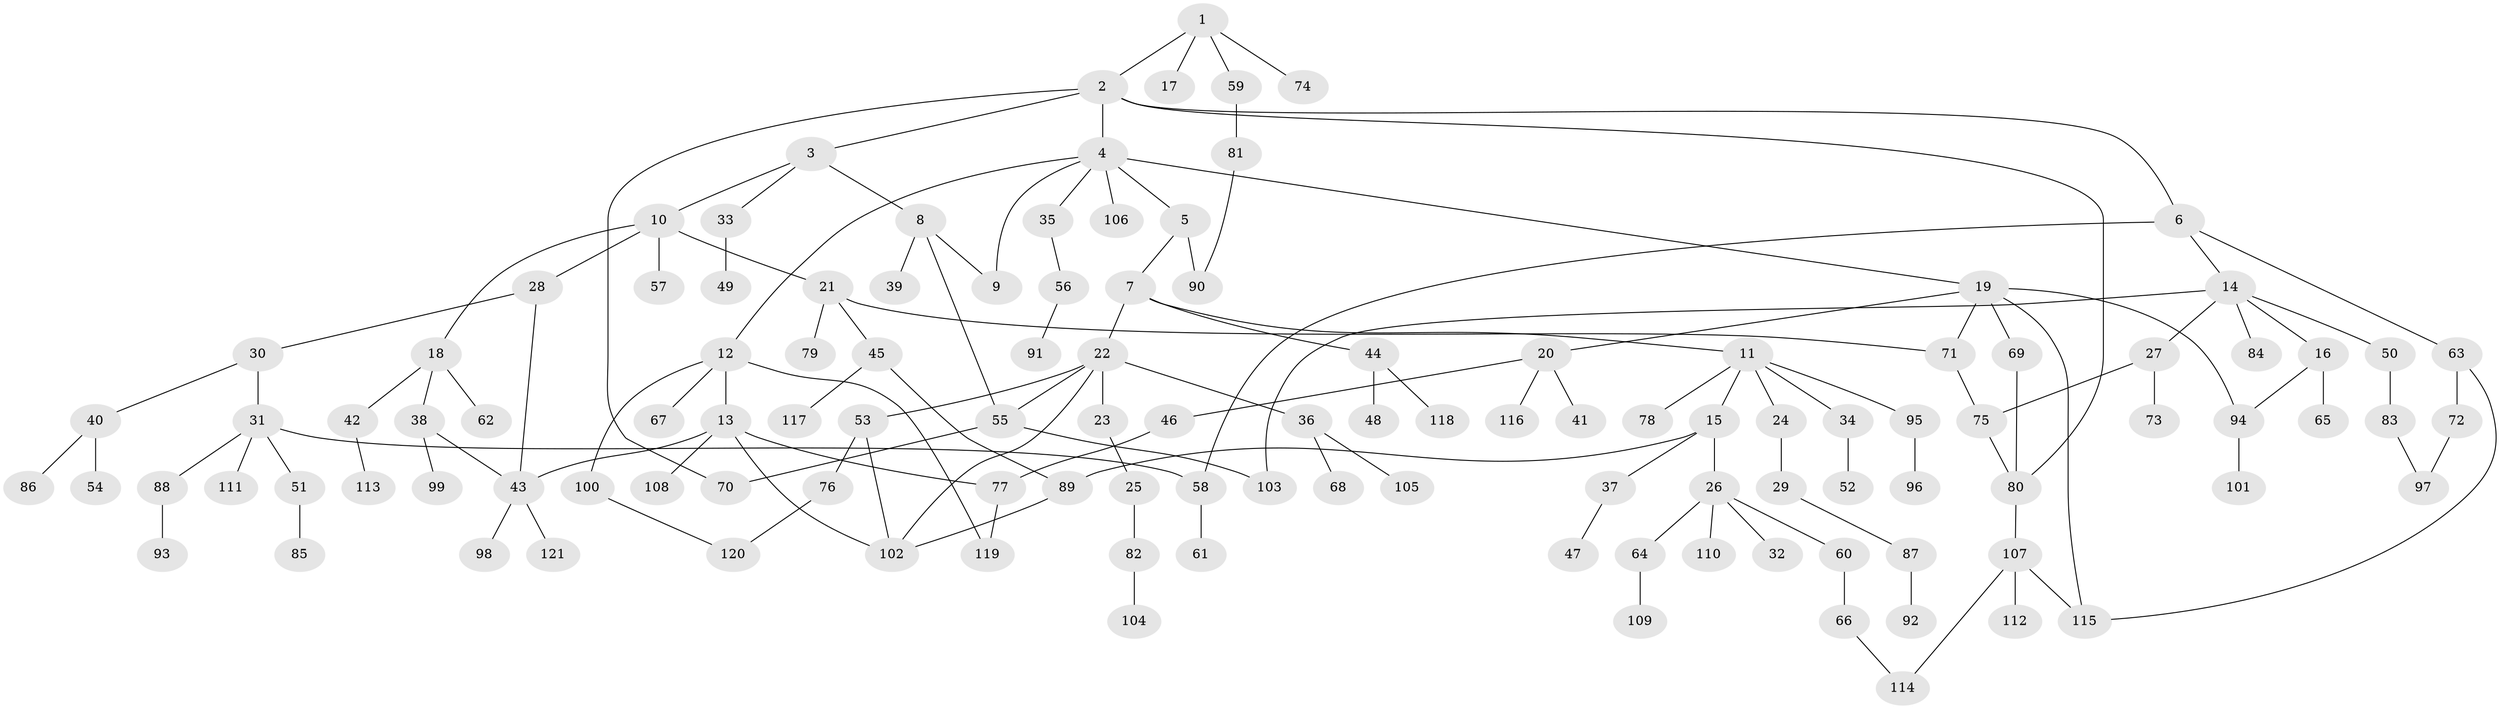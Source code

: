 // Generated by graph-tools (version 1.1) at 2025/25/03/09/25 03:25:31]
// undirected, 121 vertices, 144 edges
graph export_dot {
graph [start="1"]
  node [color=gray90,style=filled];
  1;
  2;
  3;
  4;
  5;
  6;
  7;
  8;
  9;
  10;
  11;
  12;
  13;
  14;
  15;
  16;
  17;
  18;
  19;
  20;
  21;
  22;
  23;
  24;
  25;
  26;
  27;
  28;
  29;
  30;
  31;
  32;
  33;
  34;
  35;
  36;
  37;
  38;
  39;
  40;
  41;
  42;
  43;
  44;
  45;
  46;
  47;
  48;
  49;
  50;
  51;
  52;
  53;
  54;
  55;
  56;
  57;
  58;
  59;
  60;
  61;
  62;
  63;
  64;
  65;
  66;
  67;
  68;
  69;
  70;
  71;
  72;
  73;
  74;
  75;
  76;
  77;
  78;
  79;
  80;
  81;
  82;
  83;
  84;
  85;
  86;
  87;
  88;
  89;
  90;
  91;
  92;
  93;
  94;
  95;
  96;
  97;
  98;
  99;
  100;
  101;
  102;
  103;
  104;
  105;
  106;
  107;
  108;
  109;
  110;
  111;
  112;
  113;
  114;
  115;
  116;
  117;
  118;
  119;
  120;
  121;
  1 -- 2;
  1 -- 17;
  1 -- 59;
  1 -- 74;
  2 -- 3;
  2 -- 4;
  2 -- 6;
  2 -- 70;
  2 -- 80;
  3 -- 8;
  3 -- 10;
  3 -- 33;
  4 -- 5;
  4 -- 12;
  4 -- 19;
  4 -- 35;
  4 -- 106;
  4 -- 9;
  5 -- 7;
  5 -- 90;
  6 -- 14;
  6 -- 63;
  6 -- 58;
  7 -- 11;
  7 -- 22;
  7 -- 44;
  8 -- 9;
  8 -- 39;
  8 -- 55;
  10 -- 18;
  10 -- 21;
  10 -- 28;
  10 -- 57;
  11 -- 15;
  11 -- 24;
  11 -- 34;
  11 -- 78;
  11 -- 95;
  12 -- 13;
  12 -- 67;
  12 -- 100;
  12 -- 119;
  13 -- 77;
  13 -- 102;
  13 -- 108;
  13 -- 43;
  14 -- 16;
  14 -- 27;
  14 -- 50;
  14 -- 84;
  14 -- 103;
  15 -- 26;
  15 -- 37;
  15 -- 89;
  16 -- 65;
  16 -- 94;
  18 -- 38;
  18 -- 42;
  18 -- 62;
  19 -- 20;
  19 -- 69;
  19 -- 71;
  19 -- 115;
  19 -- 94;
  20 -- 41;
  20 -- 46;
  20 -- 116;
  21 -- 45;
  21 -- 79;
  21 -- 71;
  22 -- 23;
  22 -- 36;
  22 -- 53;
  22 -- 55;
  22 -- 102;
  23 -- 25;
  24 -- 29;
  25 -- 82;
  26 -- 32;
  26 -- 60;
  26 -- 64;
  26 -- 110;
  27 -- 73;
  27 -- 75;
  28 -- 30;
  28 -- 43;
  29 -- 87;
  30 -- 31;
  30 -- 40;
  31 -- 51;
  31 -- 58;
  31 -- 88;
  31 -- 111;
  33 -- 49;
  34 -- 52;
  35 -- 56;
  36 -- 68;
  36 -- 105;
  37 -- 47;
  38 -- 99;
  38 -- 43;
  40 -- 54;
  40 -- 86;
  42 -- 113;
  43 -- 98;
  43 -- 121;
  44 -- 48;
  44 -- 118;
  45 -- 89;
  45 -- 117;
  46 -- 77;
  50 -- 83;
  51 -- 85;
  53 -- 76;
  53 -- 102;
  55 -- 70;
  55 -- 103;
  56 -- 91;
  58 -- 61;
  59 -- 81;
  60 -- 66;
  63 -- 72;
  63 -- 115;
  64 -- 109;
  66 -- 114;
  69 -- 80;
  71 -- 75;
  72 -- 97;
  75 -- 80;
  76 -- 120;
  77 -- 119;
  80 -- 107;
  81 -- 90;
  82 -- 104;
  83 -- 97;
  87 -- 92;
  88 -- 93;
  89 -- 102;
  94 -- 101;
  95 -- 96;
  100 -- 120;
  107 -- 112;
  107 -- 114;
  107 -- 115;
}
